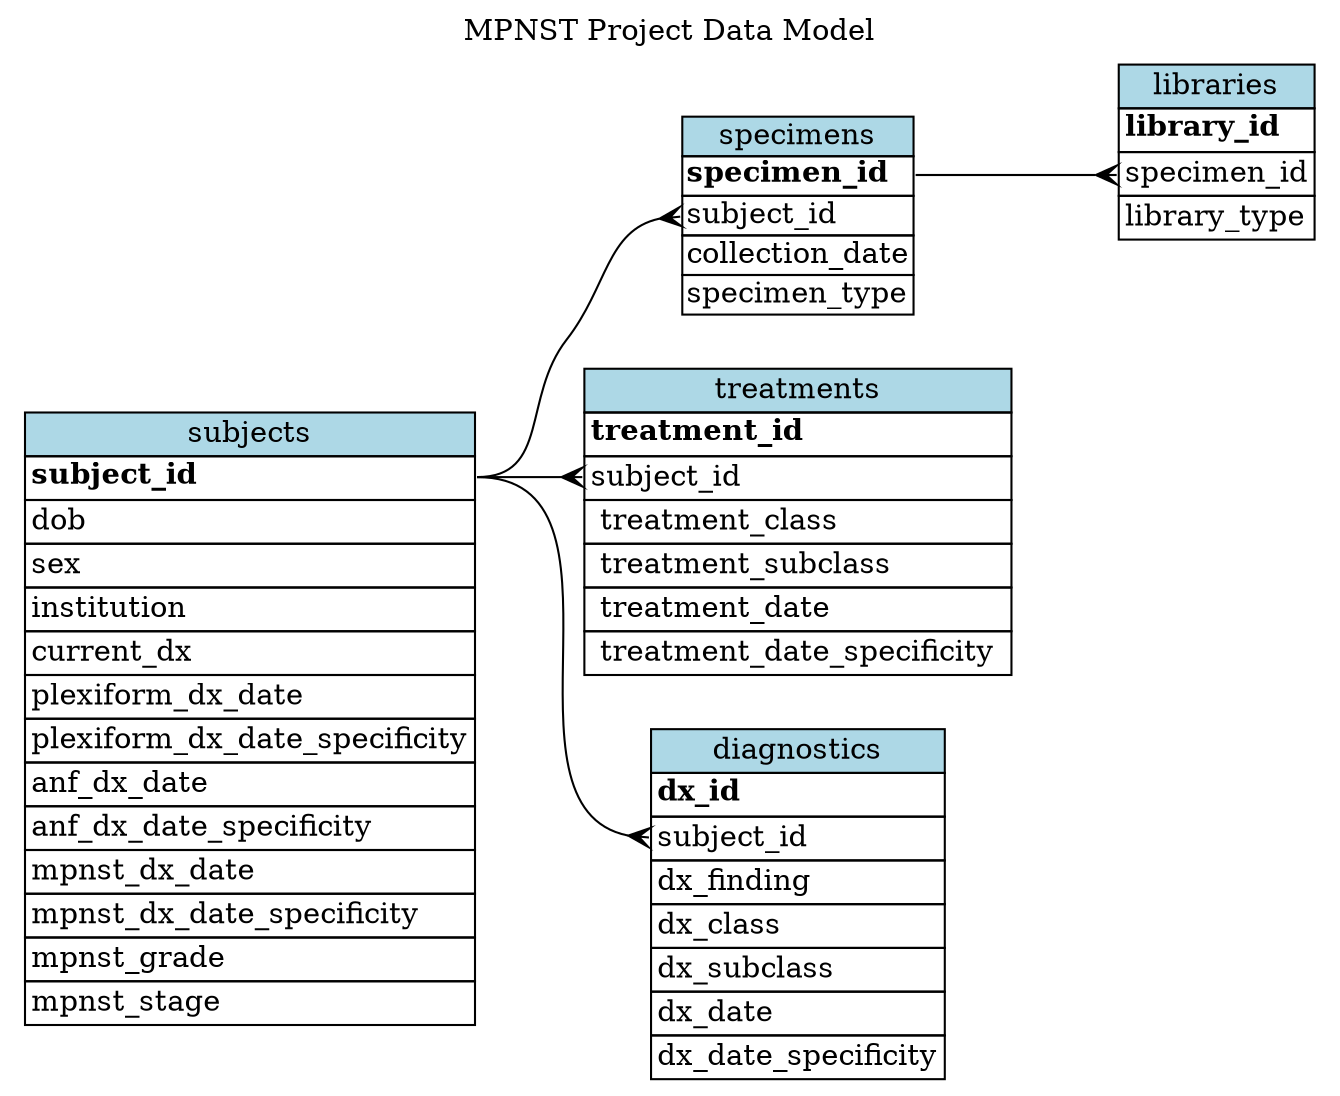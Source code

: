 // https://mamchenkov.net/wordpress/2015/08/20/graphviz-dot-erds-network-diagrams/
digraph entityRelationshipDiagram { 
    label = "MPNST Project Data Model"
    labelloc = top;
    rankdir=LR;
 //
    node [shape=plaintext];
    edge [dir=both];
//
    subjects [label=<
            <table border="0" cellborder="1" cellspacing="0">
                <tr><td bgcolor="lightblue">subjects</td></tr>
                <tr><td PORT="a" align="left"><b>subject_id</b></td></tr>
                <tr><td align="left">dob</td></tr>
                <tr><td align="left">sex</td></tr>
                <tr><td align="left">institution</td></tr>                
                <tr><td align="left">current_dx</td></tr>                
                <tr><td align="left">plexiform_dx_date</td></tr>                
                <tr><td align="left">plexiform_dx_date_specificity</td></tr>                
                <tr><td align="left">anf_dx_date</td></tr>                
                <tr><td align="left">anf_dx_date_specificity</td></tr>                
                <tr><td align="left">mpnst_dx_date</td></tr>                
                <tr><td align="left">mpnst_dx_date_specificity</td></tr>                
                <tr><td align="left">mpnst_grade</td></tr>                
                <tr><td align="left">mpnst_stage</td></tr>                
            </table>
        >];
//
    specimens [label=<
            <table border="0" cellborder="1" cellspacing="0" cellpadding="1">
                <tr><td bgcolor="lightblue">specimens</td></tr>
                <tr><td PORT="a" align="left"><b>specimen_id</b></td></tr>
                <tr><td PORT="b" align="left">subject_id</td></tr>
                <tr><td align="left">collection_date</td></tr>
                <tr><td align="left">specimen_type</td></tr>
            </table>
        >];
//
//
        libraries [label=<
            <table border="0" cellborder="1" cellspacing="0">
                <tr><td bgcolor="lightblue">libraries</td></tr>
                <tr><td align="left"><b>library_id</b></td></tr>
                <tr><td PORT="b" align="left">specimen_id</td></tr>
                <tr><td align="left">library_type</td></tr>
            </table>
        >];
//
        treatments [label=<
            <table border="0" cellborder="1" cellspacing="0">
                <tr><td bgcolor="lightblue">treatments</td></tr>
                <tr><td align="left"><b>treatment_id</b></td></tr>
                <tr><td PORT="b" align="left">subject_id</td></tr>
                <tr><td align="left"> treatment_class </td></tr>
                <tr><td align="left"> treatment_subclass </td></tr>
                <tr><td align="left"> treatment_date </td></tr>                
                <tr><td align="left"> treatment_date_specificity </td></tr>                
            </table>
        >];
//
        diagnostics [label=<
            <table border="0" cellborder="1" cellspacing="0">
                <tr><td bgcolor="lightblue">diagnostics</td></tr>
                <tr><td align="left"><b>dx_id</b></td></tr>
                <tr><td PORT="b" align="left">subject_id</td></tr>
                <tr><td align="left">dx_finding</td></tr>
                <tr><td align="left">dx_class</td></tr>
                <tr><td align="left">dx_subclass</td></tr>
                <tr><td align="left">dx_date</td></tr>
                <tr><td align="left">dx_date_specificity</td></tr>
            </table>
        >];
//
//
subjects:a -> specimens:b [arrowhead=crow, arrowtail=none, dir=both]  
subjects:a -> treatments:b [arrowhead=crow, arrowtail=none, dir=both]  
subjects:a -> diagnostics:b [arrowhead=crow, arrowtail=none, dir=both]  
specimens:a -> libraries:b [arrowhead=crow, arrowtail=none, dir=both]  
}

  digraph graphName{
  // syntax
  //  no . or - allowed, instead use CamelCase

  // graph params
  size ="6/6";
  node [color=grey fontsize=12, shape=box, fontname=Helvetica];

  // nodes
  node1 [label="Node label"]
  node2 [label="Second Node"]

  // edges
  node1 -> unlabeled_node
  node1 -> node2 [label="Edge label"]
  // wavy
  node1 -> node3:w
  }
